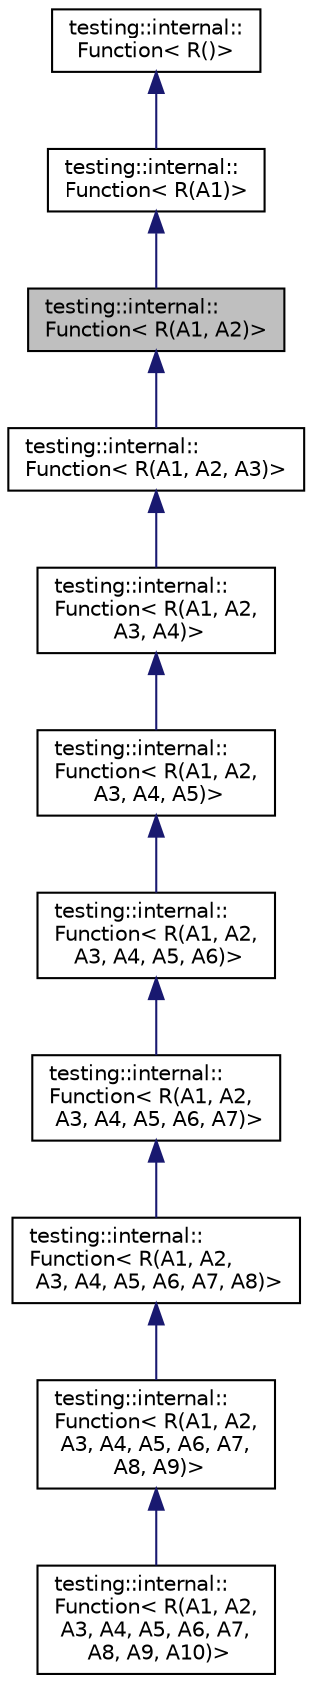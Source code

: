 digraph "testing::internal::Function&lt; R(A1, A2)&gt;"
{
  edge [fontname="Helvetica",fontsize="10",labelfontname="Helvetica",labelfontsize="10"];
  node [fontname="Helvetica",fontsize="10",shape=record];
  Node0 [label="testing::internal::\lFunction\< R(A1, A2)\>",height=0.2,width=0.4,color="black", fillcolor="grey75", style="filled", fontcolor="black"];
  Node1 -> Node0 [dir="back",color="midnightblue",fontsize="10",style="solid",fontname="Helvetica"];
  Node1 [label="testing::internal::\lFunction\< R(A1)\>",height=0.2,width=0.4,color="black", fillcolor="white", style="filled",URL="$structtesting_1_1internal_1_1Function_3_01R_07A1_08_4.html"];
  Node2 -> Node1 [dir="back",color="midnightblue",fontsize="10",style="solid",fontname="Helvetica"];
  Node2 [label="testing::internal::\lFunction\< R()\>",height=0.2,width=0.4,color="black", fillcolor="white", style="filled",URL="$structtesting_1_1internal_1_1Function_3_01R_07_08_4.html"];
  Node0 -> Node3 [dir="back",color="midnightblue",fontsize="10",style="solid",fontname="Helvetica"];
  Node3 [label="testing::internal::\lFunction\< R(A1, A2, A3)\>",height=0.2,width=0.4,color="black", fillcolor="white", style="filled",URL="$structtesting_1_1internal_1_1Function_3_01R_07A1_00_01A2_00_01A3_08_4.html"];
  Node3 -> Node4 [dir="back",color="midnightblue",fontsize="10",style="solid",fontname="Helvetica"];
  Node4 [label="testing::internal::\lFunction\< R(A1, A2,\l A3, A4)\>",height=0.2,width=0.4,color="black", fillcolor="white", style="filled",URL="$structtesting_1_1internal_1_1Function_3_01R_07A1_00_01A2_00_01A3_00_01A4_08_4.html"];
  Node4 -> Node5 [dir="back",color="midnightblue",fontsize="10",style="solid",fontname="Helvetica"];
  Node5 [label="testing::internal::\lFunction\< R(A1, A2,\l A3, A4, A5)\>",height=0.2,width=0.4,color="black", fillcolor="white", style="filled",URL="$structtesting_1_1internal_1_1Function_3_01R_07A1_00_01A2_00_01A3_00_01A4_00_01A5_08_4.html"];
  Node5 -> Node6 [dir="back",color="midnightblue",fontsize="10",style="solid",fontname="Helvetica"];
  Node6 [label="testing::internal::\lFunction\< R(A1, A2,\l A3, A4, A5, A6)\>",height=0.2,width=0.4,color="black", fillcolor="white", style="filled",URL="$structtesting_1_1internal_1_1Function_3_01R_07A1_00_01A2_00_01A3_00_01A4_00_01A5_00_01A6_08_4.html"];
  Node6 -> Node7 [dir="back",color="midnightblue",fontsize="10",style="solid",fontname="Helvetica"];
  Node7 [label="testing::internal::\lFunction\< R(A1, A2,\l A3, A4, A5, A6, A7)\>",height=0.2,width=0.4,color="black", fillcolor="white", style="filled",URL="$structtesting_1_1internal_1_1Function_3_01R_07A1_00_01A2_00_01A3_00_01A4_00_01A5_00_01A6_00_01A7_08_4.html"];
  Node7 -> Node8 [dir="back",color="midnightblue",fontsize="10",style="solid",fontname="Helvetica"];
  Node8 [label="testing::internal::\lFunction\< R(A1, A2,\l A3, A4, A5, A6, A7, A8)\>",height=0.2,width=0.4,color="black", fillcolor="white", style="filled",URL="$structtesting_1_1internal_1_1Function_3_01R_07A1_00_01A2_00_01A3_00_01A4_00_01A5_00_01A6_00_01A7_00_01A8_08_4.html"];
  Node8 -> Node9 [dir="back",color="midnightblue",fontsize="10",style="solid",fontname="Helvetica"];
  Node9 [label="testing::internal::\lFunction\< R(A1, A2,\l A3, A4, A5, A6, A7,\l A8, A9)\>",height=0.2,width=0.4,color="black", fillcolor="white", style="filled",URL="$structtesting_1_1internal_1_1Function_3_01R_07A1_00_01A2_00_01A3_00_01A4_00_01A5_00_01A6_00_01A7_00_01A8_00_01A9_08_4.html"];
  Node9 -> Node10 [dir="back",color="midnightblue",fontsize="10",style="solid",fontname="Helvetica"];
  Node10 [label="testing::internal::\lFunction\< R(A1, A2,\l A3, A4, A5, A6, A7,\l A8, A9, A10)\>",height=0.2,width=0.4,color="black", fillcolor="white", style="filled",URL="$structtesting_1_1internal_1_1Function_3_01R_07A1_00_01A2_00_01A3_00_01A4_00_01A5_00_01A6_00_01A7_00_01A8_00_01A9_00_01A10_08_4.html"];
}
